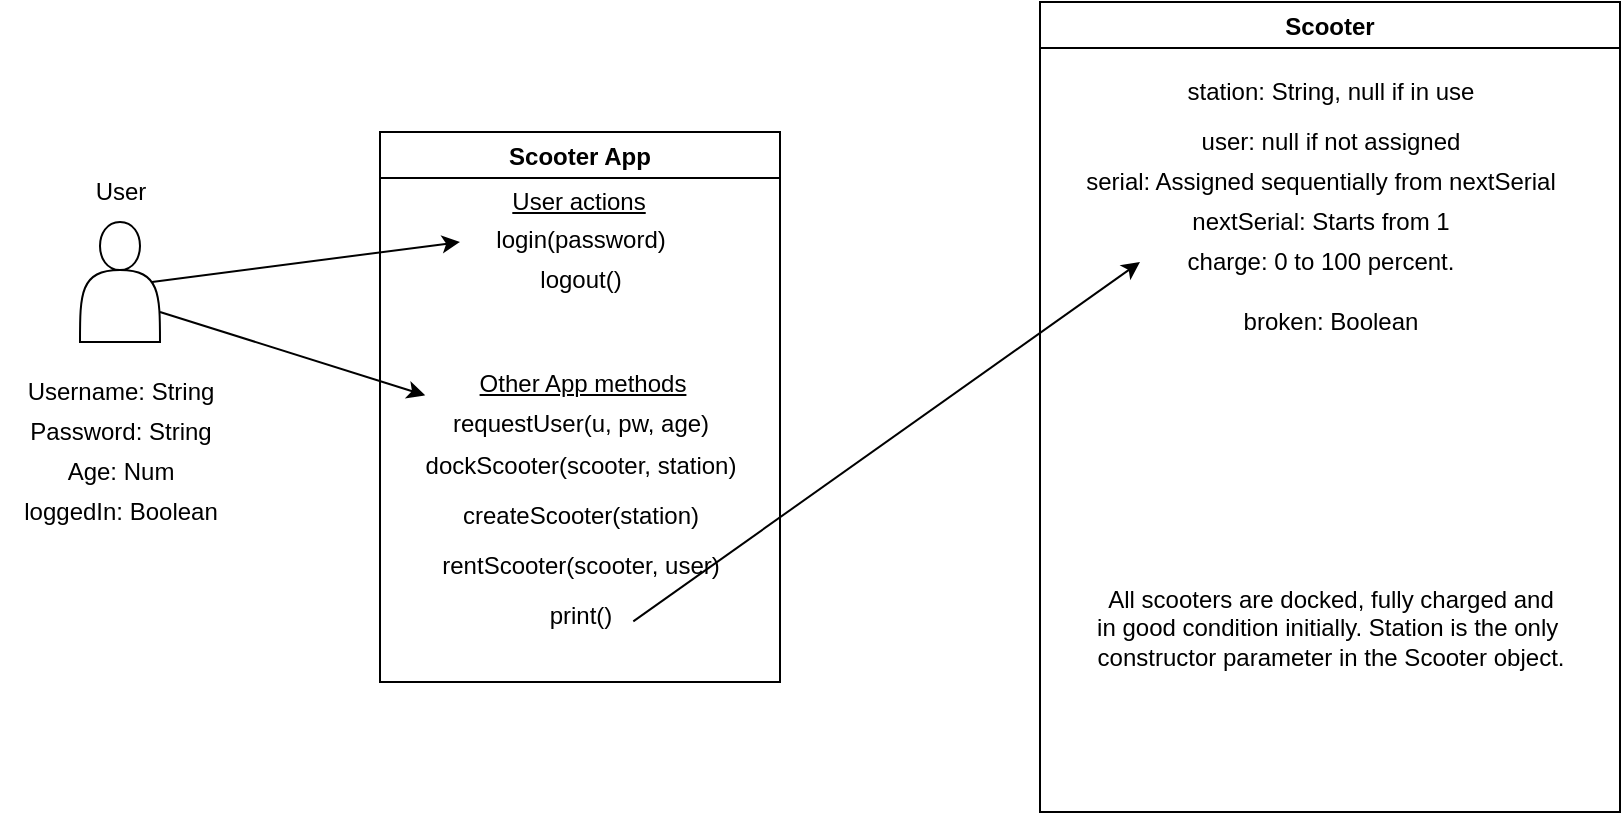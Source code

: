 <mxfile>
    <diagram id="2wjYIa9l68RJOtHkyrHY" name="Page-1">
        <mxGraphModel dx="896" dy="558" grid="1" gridSize="10" guides="1" tooltips="1" connect="1" arrows="1" fold="1" page="1" pageScale="1" pageWidth="827" pageHeight="1169" math="0" shadow="0">
            <root>
                <mxCell id="0"/>
                <mxCell id="1" parent="0"/>
                <mxCell id="28" style="edgeStyle=none;html=1;exitX=0.9;exitY=0.5;exitDx=0;exitDy=0;exitPerimeter=0;" edge="1" parent="1" source="2">
                    <mxGeometry relative="1" as="geometry">
                        <mxPoint x="230" y="250" as="targetPoint"/>
                    </mxGeometry>
                </mxCell>
                <mxCell id="31" style="edgeStyle=none;html=1;exitX=1;exitY=0.75;exitDx=0;exitDy=0;entryX=-0.016;entryY=0.022;entryDx=0;entryDy=0;entryPerimeter=0;" edge="1" parent="1" source="2" target="19">
                    <mxGeometry relative="1" as="geometry"/>
                </mxCell>
                <mxCell id="2" value="" style="shape=actor;whiteSpace=wrap;html=1;" vertex="1" parent="1">
                    <mxGeometry x="40" y="240" width="40" height="60" as="geometry"/>
                </mxCell>
                <mxCell id="3" value="User" style="text;html=1;align=center;verticalAlign=middle;resizable=0;points=[];autosize=1;strokeColor=none;fillColor=none;" vertex="1" parent="1">
                    <mxGeometry x="35" y="210" width="50" height="30" as="geometry"/>
                </mxCell>
                <mxCell id="4" value="Scooter" style="swimlane;" vertex="1" parent="1">
                    <mxGeometry x="520" y="130" width="290" height="405" as="geometry"/>
                </mxCell>
                <mxCell id="10" value="user: null if not assigned" style="text;html=1;align=center;verticalAlign=middle;resizable=0;points=[];autosize=1;strokeColor=none;fillColor=none;" vertex="1" parent="4">
                    <mxGeometry x="70" y="55" width="150" height="30" as="geometry"/>
                </mxCell>
                <mxCell id="9" value="station: String, null if in use" style="text;html=1;align=center;verticalAlign=middle;resizable=0;points=[];autosize=1;strokeColor=none;fillColor=none;" vertex="1" parent="4">
                    <mxGeometry x="60" y="30" width="170" height="30" as="geometry"/>
                </mxCell>
                <mxCell id="11" value="serial: Assigned sequentially from nextSerial" style="text;html=1;align=center;verticalAlign=middle;resizable=0;points=[];autosize=1;strokeColor=none;fillColor=none;" vertex="1" parent="4">
                    <mxGeometry x="10" y="75" width="260" height="30" as="geometry"/>
                </mxCell>
                <mxCell id="12" value="nextSerial: Starts from 1" style="text;html=1;align=center;verticalAlign=middle;resizable=0;points=[];autosize=1;strokeColor=none;fillColor=none;" vertex="1" parent="4">
                    <mxGeometry x="65" y="95" width="150" height="30" as="geometry"/>
                </mxCell>
                <mxCell id="13" value="charge: 0 to 100 percent." style="text;html=1;align=center;verticalAlign=middle;resizable=0;points=[];autosize=1;strokeColor=none;fillColor=none;" vertex="1" parent="4">
                    <mxGeometry x="60" y="115" width="160" height="30" as="geometry"/>
                </mxCell>
                <mxCell id="14" value="broken: Boolean" style="text;html=1;align=center;verticalAlign=middle;resizable=0;points=[];autosize=1;strokeColor=none;fillColor=none;" vertex="1" parent="4">
                    <mxGeometry x="90" y="145" width="110" height="30" as="geometry"/>
                </mxCell>
                <mxCell id="25" value="All scooters are docked, fully charged and &lt;br&gt;in good condition initially. Station is the only&amp;nbsp;&lt;br&gt;constructor parameter in the Scooter object." style="text;html=1;align=center;verticalAlign=middle;resizable=0;points=[];autosize=1;strokeColor=none;fillColor=none;" vertex="1" parent="4">
                    <mxGeometry x="15" y="282.5" width="260" height="60" as="geometry"/>
                </mxCell>
                <mxCell id="5" value="Username: String" style="text;html=1;align=center;verticalAlign=middle;resizable=0;points=[];autosize=1;strokeColor=none;fillColor=none;" vertex="1" parent="1">
                    <mxGeometry y="310" width="120" height="30" as="geometry"/>
                </mxCell>
                <mxCell id="6" value="Password: String" style="text;html=1;align=center;verticalAlign=middle;resizable=0;points=[];autosize=1;strokeColor=none;fillColor=none;" vertex="1" parent="1">
                    <mxGeometry x="5" y="330" width="110" height="30" as="geometry"/>
                </mxCell>
                <mxCell id="7" value="Age: Num" style="text;html=1;align=center;verticalAlign=middle;resizable=0;points=[];autosize=1;strokeColor=none;fillColor=none;" vertex="1" parent="1">
                    <mxGeometry x="20" y="350" width="80" height="30" as="geometry"/>
                </mxCell>
                <mxCell id="8" value="loggedIn: Boolean" style="text;html=1;align=center;verticalAlign=middle;resizable=0;points=[];autosize=1;strokeColor=none;fillColor=none;" vertex="1" parent="1">
                    <mxGeometry y="370" width="120" height="30" as="geometry"/>
                </mxCell>
                <mxCell id="30" style="edgeStyle=none;html=1;exitX=1.033;exitY=0.589;exitDx=0;exitDy=0;exitPerimeter=0;" edge="1" parent="1" source="23">
                    <mxGeometry relative="1" as="geometry">
                        <mxPoint x="570" y="260" as="targetPoint"/>
                    </mxGeometry>
                </mxCell>
                <mxCell id="16" value="Scooter App" style="swimlane;" vertex="1" parent="1">
                    <mxGeometry x="190" y="195" width="200" height="275" as="geometry"/>
                </mxCell>
                <mxCell id="17" value="login(password)" style="text;html=1;align=center;verticalAlign=middle;resizable=0;points=[];autosize=1;strokeColor=none;fillColor=none;" vertex="1" parent="16">
                    <mxGeometry x="45" y="39" width="110" height="30" as="geometry"/>
                </mxCell>
                <mxCell id="18" value="logout()" style="text;html=1;align=center;verticalAlign=middle;resizable=0;points=[];autosize=1;strokeColor=none;fillColor=none;" vertex="1" parent="16">
                    <mxGeometry x="70" y="59" width="60" height="30" as="geometry"/>
                </mxCell>
                <mxCell id="20" value="dockScooter(scooter, station)" style="text;html=1;align=center;verticalAlign=middle;resizable=0;points=[];autosize=1;strokeColor=none;fillColor=none;" vertex="1" parent="16">
                    <mxGeometry x="10" y="152" width="180" height="30" as="geometry"/>
                </mxCell>
                <mxCell id="19" value="requestUser(u, pw, age)" style="text;html=1;align=center;verticalAlign=middle;resizable=0;points=[];autosize=1;strokeColor=none;fillColor=none;" vertex="1" parent="16">
                    <mxGeometry x="25" y="131" width="150" height="30" as="geometry"/>
                </mxCell>
                <mxCell id="23" value="print()" style="text;html=1;align=center;verticalAlign=middle;resizable=0;points=[];autosize=1;strokeColor=none;fillColor=none;" vertex="1" parent="16">
                    <mxGeometry x="75" y="227" width="50" height="30" as="geometry"/>
                </mxCell>
                <mxCell id="22" value="createScooter(station)" style="text;html=1;align=center;verticalAlign=middle;resizable=0;points=[];autosize=1;strokeColor=none;fillColor=none;" vertex="1" parent="16">
                    <mxGeometry x="30" y="177" width="140" height="30" as="geometry"/>
                </mxCell>
                <mxCell id="24" value="rentScooter(scooter, user)" style="text;html=1;align=center;verticalAlign=middle;resizable=0;points=[];autosize=1;strokeColor=none;fillColor=none;" vertex="1" parent="16">
                    <mxGeometry x="20" y="202" width="160" height="30" as="geometry"/>
                </mxCell>
                <mxCell id="27" value="&lt;u&gt;User actions&lt;/u&gt;" style="text;html=1;align=center;verticalAlign=middle;resizable=0;points=[];autosize=1;strokeColor=none;fillColor=none;" vertex="1" parent="16">
                    <mxGeometry x="54" y="20" width="90" height="30" as="geometry"/>
                </mxCell>
                <mxCell id="29" value="&lt;u&gt;Other App methods&lt;/u&gt;" style="text;html=1;align=center;verticalAlign=middle;resizable=0;points=[];autosize=1;strokeColor=none;fillColor=none;" vertex="1" parent="1">
                    <mxGeometry x="226" y="306" width="130" height="30" as="geometry"/>
                </mxCell>
            </root>
        </mxGraphModel>
    </diagram>
</mxfile>